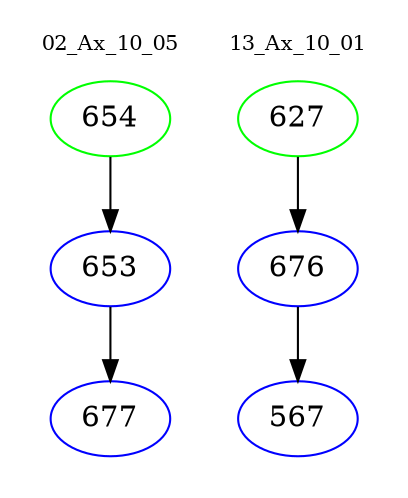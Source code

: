 digraph{
subgraph cluster_0 {
color = white
label = "02_Ax_10_05";
fontsize=10;
T0_654 [label="654", color="green"]
T0_654 -> T0_653 [color="black"]
T0_653 [label="653", color="blue"]
T0_653 -> T0_677 [color="black"]
T0_677 [label="677", color="blue"]
}
subgraph cluster_1 {
color = white
label = "13_Ax_10_01";
fontsize=10;
T1_627 [label="627", color="green"]
T1_627 -> T1_676 [color="black"]
T1_676 [label="676", color="blue"]
T1_676 -> T1_567 [color="black"]
T1_567 [label="567", color="blue"]
}
}
